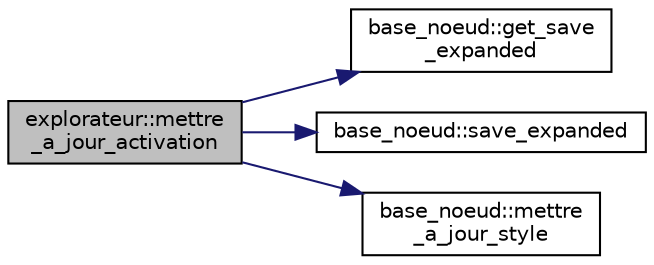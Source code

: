 digraph "explorateur::mettre_a_jour_activation"
{
  edge [fontname="Helvetica",fontsize="10",labelfontname="Helvetica",labelfontsize="10"];
  node [fontname="Helvetica",fontsize="10",shape=record];
  rankdir="LR";
  Node771 [label="explorateur::mettre\l_a_jour_activation",height=0.2,width=0.4,color="black", fillcolor="grey75", style="filled", fontcolor="black"];
  Node771 -> Node772 [color="midnightblue",fontsize="10",style="solid",fontname="Helvetica"];
  Node772 [label="base_noeud::get_save\l_expanded",height=0.2,width=0.4,color="black", fillcolor="white", style="filled",URL="$classbase__noeud.html#a32dabd19461a1e4db86b6e1c79bf9cbc",tooltip="Retourne l&#39;état d&#39;expansion sauvegardé avant le compactage automatique. "];
  Node771 -> Node773 [color="midnightblue",fontsize="10",style="solid",fontname="Helvetica"];
  Node773 [label="base_noeud::save_expanded",height=0.2,width=0.4,color="black", fillcolor="white", style="filled",URL="$classbase__noeud.html#a5fe905edcc9ff83f21a5d324c8a21bda",tooltip="Sauvegarde l&#39;état d&#39;expansion. "];
  Node771 -> Node774 [color="midnightblue",fontsize="10",style="solid",fontname="Helvetica"];
  Node774 [label="base_noeud::mettre\l_a_jour_style",height=0.2,width=0.4,color="black", fillcolor="white", style="filled",URL="$classbase__noeud.html#a12165cb731bfc08c958ccabad752d092",tooltip="Met à jour le style du noeud. "];
}
